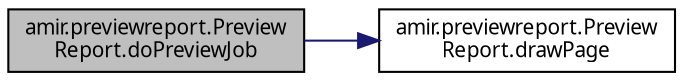 digraph "amir.previewreport.PreviewReport.doPreviewJob"
{
 // LATEX_PDF_SIZE
  edge [fontname="FreeSans.ttf",fontsize="10",labelfontname="FreeSans.ttf",labelfontsize="10"];
  node [fontname="FreeSans.ttf",fontsize="10",shape=record];
  rankdir="LR";
  Node1 [label="amir.previewreport.Preview\lReport.doPreviewJob",height=0.2,width=0.4,color="black", fillcolor="grey75", style="filled", fontcolor="black",tooltip=" "];
  Node1 -> Node2 [color="midnightblue",fontsize="10",style="solid",fontname="FreeSans.ttf"];
  Node2 [label="amir.previewreport.Preview\lReport.drawPage",height=0.2,width=0.4,color="black", fillcolor="white", style="filled",URL="$classamir_1_1previewreport_1_1_preview_report.html#a78b625df8ffb64de74363d68adc28707",tooltip=" "];
}
